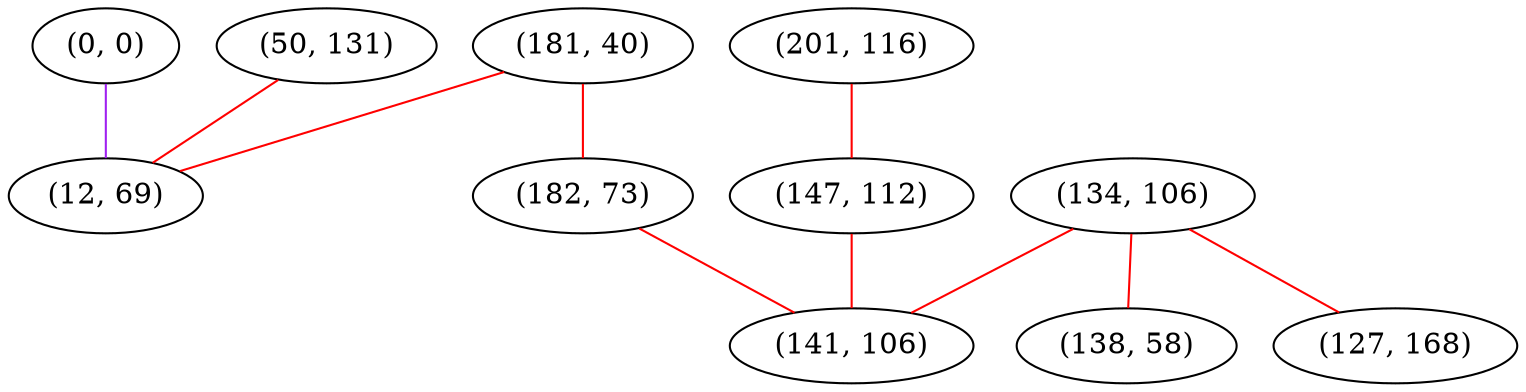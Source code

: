 graph "" {
"(0, 0)";
"(50, 131)";
"(201, 116)";
"(147, 112)";
"(134, 106)";
"(181, 40)";
"(12, 69)";
"(182, 73)";
"(138, 58)";
"(127, 168)";
"(141, 106)";
"(0, 0)" -- "(12, 69)"  [color=purple, key=0, weight=4];
"(50, 131)" -- "(12, 69)"  [color=red, key=0, weight=1];
"(201, 116)" -- "(147, 112)"  [color=red, key=0, weight=1];
"(147, 112)" -- "(141, 106)"  [color=red, key=0, weight=1];
"(134, 106)" -- "(127, 168)"  [color=red, key=0, weight=1];
"(134, 106)" -- "(141, 106)"  [color=red, key=0, weight=1];
"(134, 106)" -- "(138, 58)"  [color=red, key=0, weight=1];
"(181, 40)" -- "(12, 69)"  [color=red, key=0, weight=1];
"(181, 40)" -- "(182, 73)"  [color=red, key=0, weight=1];
"(182, 73)" -- "(141, 106)"  [color=red, key=0, weight=1];
}
